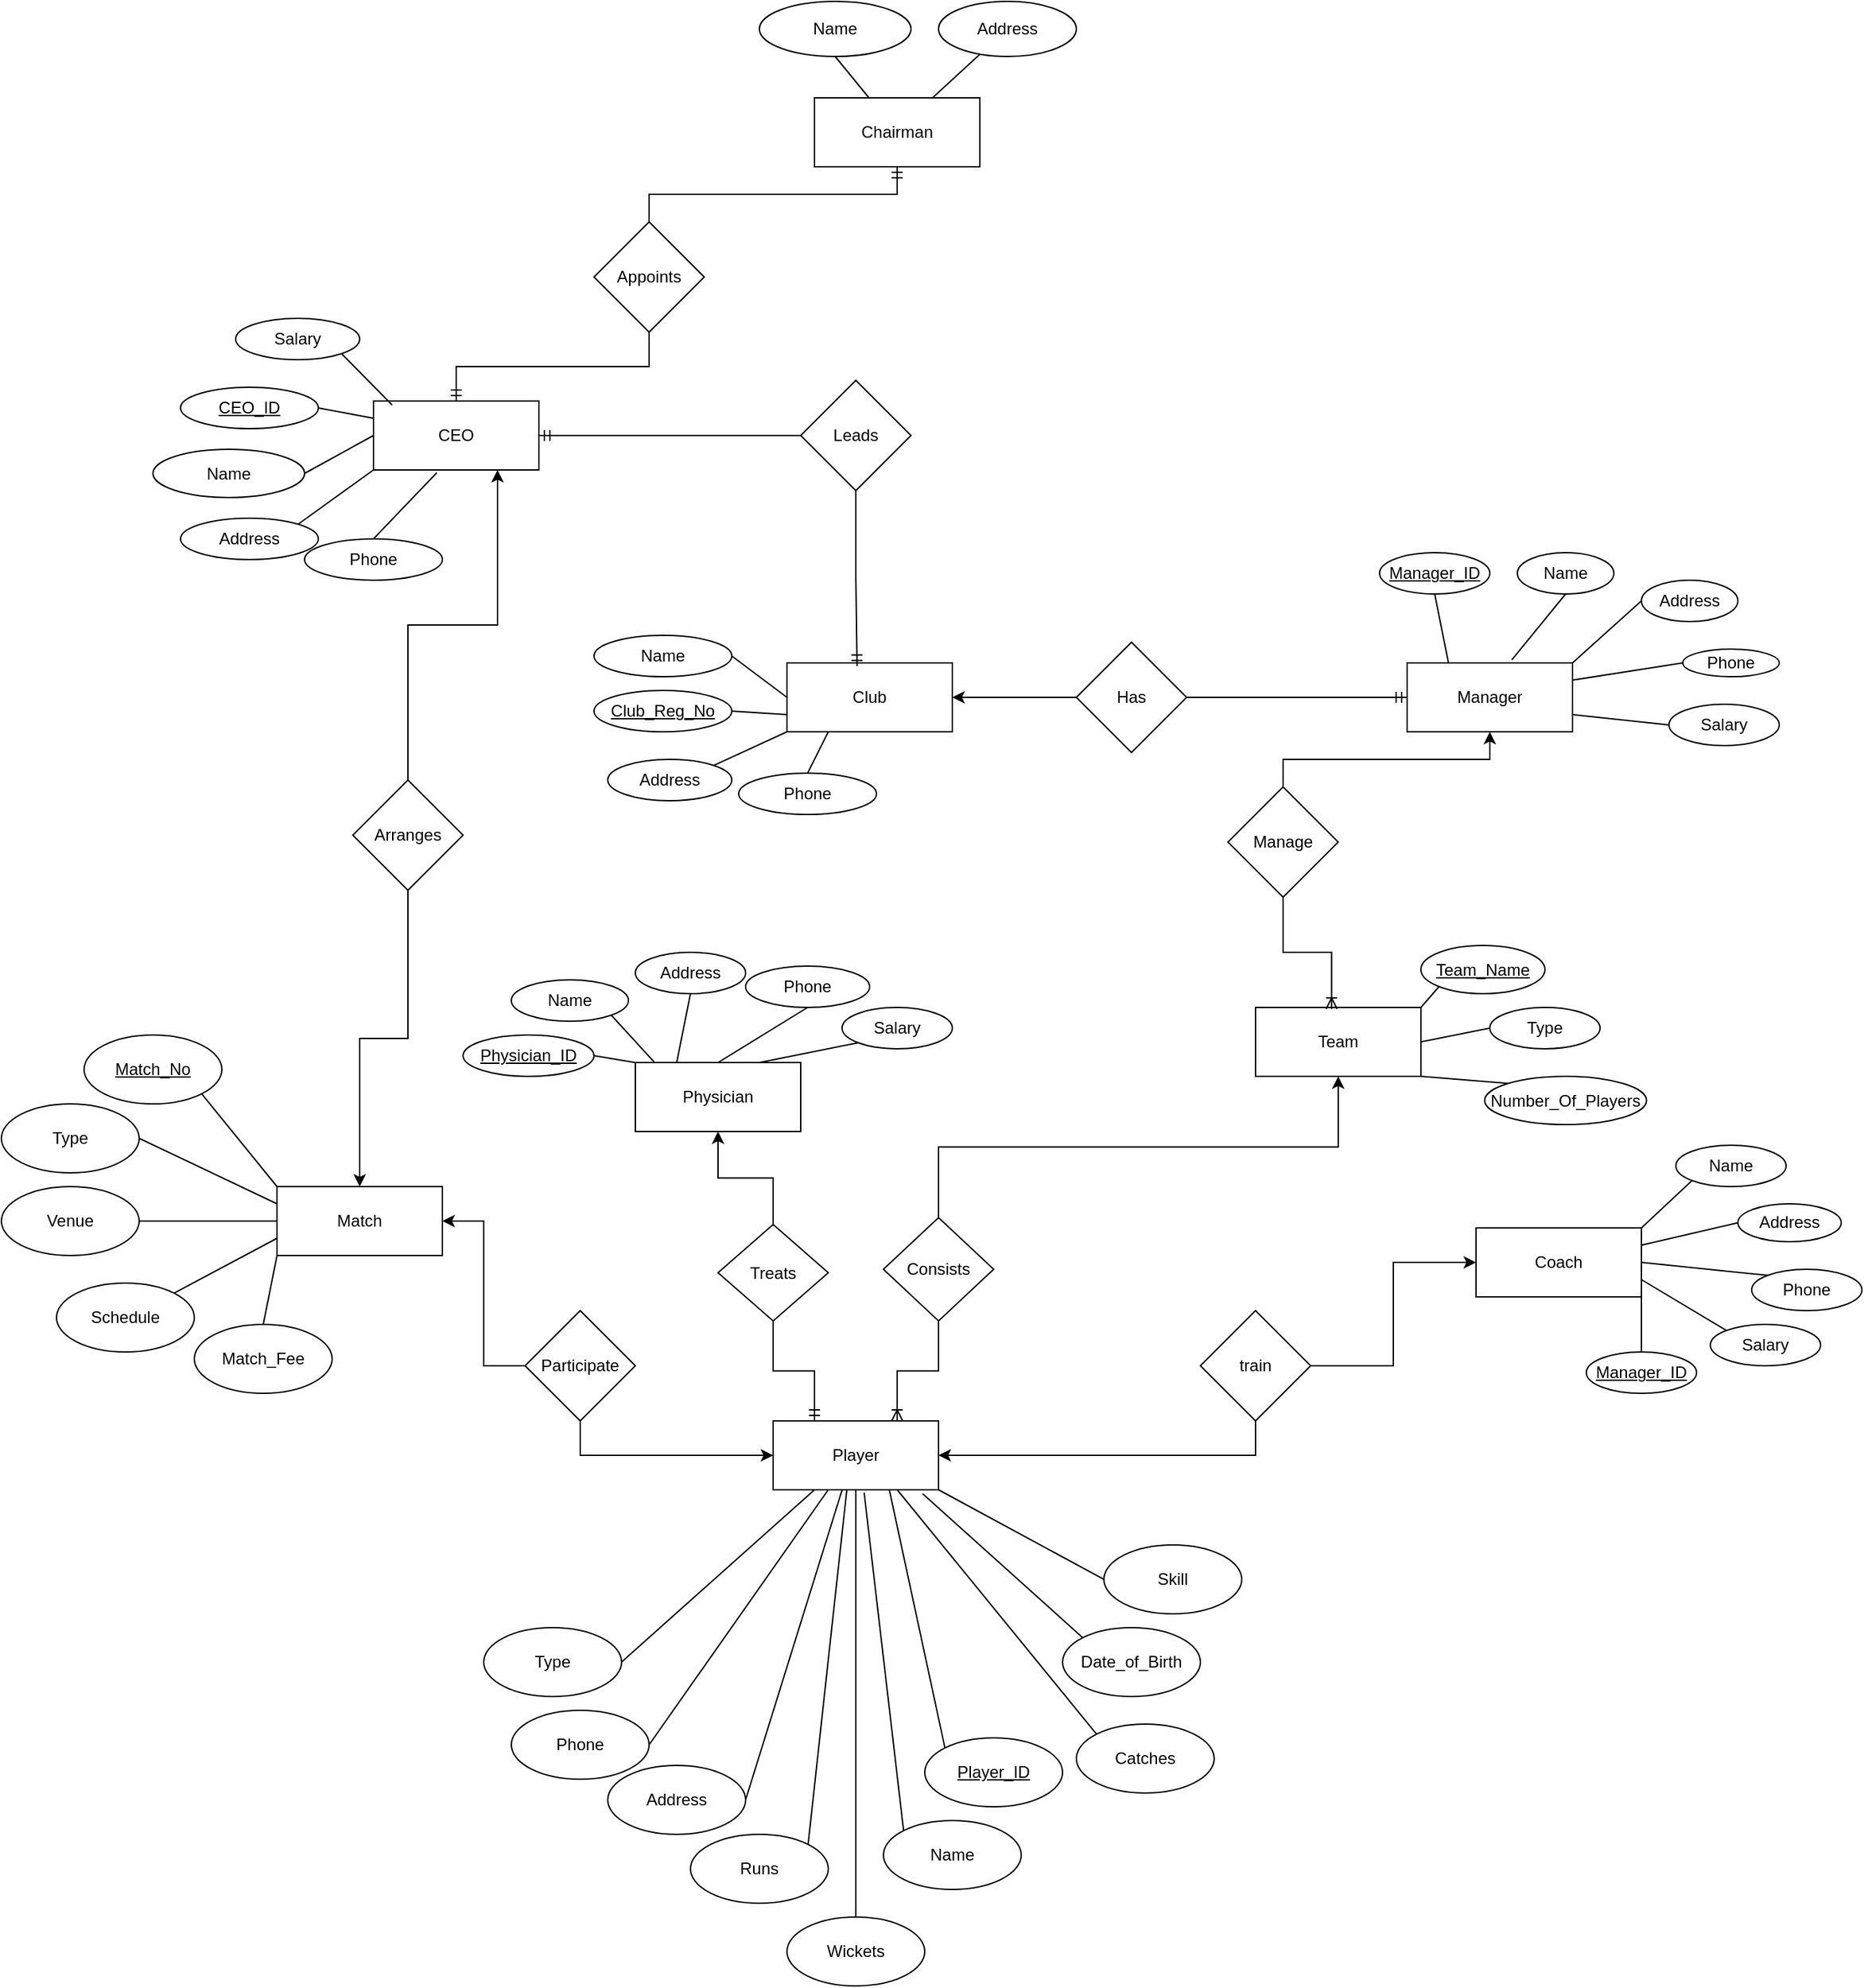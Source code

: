 <mxfile version="26.1.2">
  <diagram id="R2lEEEUBdFMjLlhIrx00" name="Page-1">
    <mxGraphModel dx="1969" dy="538" grid="1" gridSize="10" guides="1" tooltips="1" connect="1" arrows="1" fold="1" page="1" pageScale="1" pageWidth="850" pageHeight="1100" math="0" shadow="0" extFonts="Permanent Marker^https://fonts.googleapis.com/css?family=Permanent+Marker">
      <root>
        <mxCell id="0" />
        <mxCell id="1" parent="0" />
        <mxCell id="xMDUV-2KNpXv1VaEDfRP-1" value="Chairman" style="rounded=0;whiteSpace=wrap;html=1;" vertex="1" parent="1">
          <mxGeometry x="380" y="120" width="120" height="50" as="geometry" />
        </mxCell>
        <mxCell id="xMDUV-2KNpXv1VaEDfRP-2" value="CEO" style="rounded=0;whiteSpace=wrap;html=1;" vertex="1" parent="1">
          <mxGeometry x="60" y="340" width="120" height="50" as="geometry" />
        </mxCell>
        <mxCell id="xMDUV-2KNpXv1VaEDfRP-137" style="rounded=0;orthogonalLoop=1;jettySize=auto;html=1;exitX=0;exitY=0.5;exitDx=0;exitDy=0;entryX=1;entryY=0.5;entryDx=0;entryDy=0;endArrow=none;startFill=0;" edge="1" parent="1" source="xMDUV-2KNpXv1VaEDfRP-3" target="xMDUV-2KNpXv1VaEDfRP-55">
          <mxGeometry relative="1" as="geometry" />
        </mxCell>
        <mxCell id="xMDUV-2KNpXv1VaEDfRP-138" style="rounded=0;orthogonalLoop=1;jettySize=auto;html=1;exitX=0;exitY=0.75;exitDx=0;exitDy=0;entryX=1;entryY=0.5;entryDx=0;entryDy=0;endArrow=none;startFill=0;" edge="1" parent="1" source="xMDUV-2KNpXv1VaEDfRP-3" target="xMDUV-2KNpXv1VaEDfRP-56">
          <mxGeometry relative="1" as="geometry" />
        </mxCell>
        <mxCell id="xMDUV-2KNpXv1VaEDfRP-139" style="rounded=0;orthogonalLoop=1;jettySize=auto;html=1;exitX=0;exitY=1;exitDx=0;exitDy=0;entryX=1;entryY=0;entryDx=0;entryDy=0;endArrow=none;startFill=0;" edge="1" parent="1" source="xMDUV-2KNpXv1VaEDfRP-3" target="xMDUV-2KNpXv1VaEDfRP-57">
          <mxGeometry relative="1" as="geometry" />
        </mxCell>
        <mxCell id="xMDUV-2KNpXv1VaEDfRP-140" style="rounded=0;orthogonalLoop=1;jettySize=auto;html=1;exitX=0.25;exitY=1;exitDx=0;exitDy=0;entryX=0.5;entryY=0;entryDx=0;entryDy=0;endArrow=none;startFill=0;" edge="1" parent="1" source="xMDUV-2KNpXv1VaEDfRP-3" target="xMDUV-2KNpXv1VaEDfRP-58">
          <mxGeometry relative="1" as="geometry" />
        </mxCell>
        <mxCell id="xMDUV-2KNpXv1VaEDfRP-3" value="Club" style="rounded=0;whiteSpace=wrap;html=1;" vertex="1" parent="1">
          <mxGeometry x="360" y="530" width="120" height="50" as="geometry" />
        </mxCell>
        <mxCell id="xMDUV-2KNpXv1VaEDfRP-4" value="Player" style="rounded=0;whiteSpace=wrap;html=1;" vertex="1" parent="1">
          <mxGeometry x="350" y="1080" width="120" height="50" as="geometry" />
        </mxCell>
        <mxCell id="xMDUV-2KNpXv1VaEDfRP-5" value="Manager" style="rounded=0;whiteSpace=wrap;html=1;" vertex="1" parent="1">
          <mxGeometry x="810" y="530" width="120" height="50" as="geometry" />
        </mxCell>
        <mxCell id="xMDUV-2KNpXv1VaEDfRP-6" value="Physician" style="rounded=0;whiteSpace=wrap;html=1;" vertex="1" parent="1">
          <mxGeometry x="250" y="820" width="120" height="50" as="geometry" />
        </mxCell>
        <mxCell id="xMDUV-2KNpXv1VaEDfRP-7" value="Coach" style="rounded=0;whiteSpace=wrap;html=1;" vertex="1" parent="1">
          <mxGeometry x="860" y="940" width="120" height="50" as="geometry" />
        </mxCell>
        <mxCell id="xMDUV-2KNpXv1VaEDfRP-8" value="Team" style="rounded=0;whiteSpace=wrap;html=1;" vertex="1" parent="1">
          <mxGeometry x="700" y="780" width="120" height="50" as="geometry" />
        </mxCell>
        <mxCell id="xMDUV-2KNpXv1VaEDfRP-11" value="Match" style="rounded=0;whiteSpace=wrap;html=1;" vertex="1" parent="1">
          <mxGeometry x="-10" y="910" width="120" height="50" as="geometry" />
        </mxCell>
        <mxCell id="xMDUV-2KNpXv1VaEDfRP-14" style="edgeStyle=orthogonalEdgeStyle;rounded=0;orthogonalLoop=1;jettySize=auto;html=1;exitX=0.5;exitY=0;exitDx=0;exitDy=0;endArrow=ERmandOne;endFill=0;" edge="1" parent="1" source="xMDUV-2KNpXv1VaEDfRP-12" target="xMDUV-2KNpXv1VaEDfRP-1">
          <mxGeometry relative="1" as="geometry" />
        </mxCell>
        <mxCell id="xMDUV-2KNpXv1VaEDfRP-15" style="edgeStyle=orthogonalEdgeStyle;rounded=0;orthogonalLoop=1;jettySize=auto;html=1;exitX=0.5;exitY=1;exitDx=0;exitDy=0;entryX=0.5;entryY=0;entryDx=0;entryDy=0;endArrow=ERmandOne;endFill=0;" edge="1" parent="1" source="xMDUV-2KNpXv1VaEDfRP-12" target="xMDUV-2KNpXv1VaEDfRP-2">
          <mxGeometry relative="1" as="geometry" />
        </mxCell>
        <mxCell id="xMDUV-2KNpXv1VaEDfRP-12" value="Appoints" style="rhombus;whiteSpace=wrap;html=1;" vertex="1" parent="1">
          <mxGeometry x="220" y="210" width="80" height="80" as="geometry" />
        </mxCell>
        <mxCell id="xMDUV-2KNpXv1VaEDfRP-47" style="edgeStyle=orthogonalEdgeStyle;rounded=0;orthogonalLoop=1;jettySize=auto;html=1;entryX=1;entryY=0.5;entryDx=0;entryDy=0;endArrow=ERmandOne;endFill=0;" edge="1" parent="1" source="xMDUV-2KNpXv1VaEDfRP-16" target="xMDUV-2KNpXv1VaEDfRP-2">
          <mxGeometry relative="1" as="geometry" />
        </mxCell>
        <mxCell id="xMDUV-2KNpXv1VaEDfRP-16" value="Leads" style="rhombus;whiteSpace=wrap;html=1;" vertex="1" parent="1">
          <mxGeometry x="370" y="325" width="80" height="80" as="geometry" />
        </mxCell>
        <mxCell id="xMDUV-2KNpXv1VaEDfRP-18" style="edgeStyle=orthogonalEdgeStyle;rounded=0;orthogonalLoop=1;jettySize=auto;html=1;exitX=0.5;exitY=1;exitDx=0;exitDy=0;entryX=0.424;entryY=0.045;entryDx=0;entryDy=0;entryPerimeter=0;endArrow=ERmandOne;endFill=0;" edge="1" parent="1" source="xMDUV-2KNpXv1VaEDfRP-16" target="xMDUV-2KNpXv1VaEDfRP-3">
          <mxGeometry relative="1" as="geometry" />
        </mxCell>
        <mxCell id="xMDUV-2KNpXv1VaEDfRP-22" style="edgeStyle=orthogonalEdgeStyle;rounded=0;orthogonalLoop=1;jettySize=auto;html=1;exitX=1;exitY=0.5;exitDx=0;exitDy=0;entryX=0;entryY=0.5;entryDx=0;entryDy=0;endArrow=ERmandOne;endFill=0;" edge="1" parent="1" source="xMDUV-2KNpXv1VaEDfRP-19" target="xMDUV-2KNpXv1VaEDfRP-5">
          <mxGeometry relative="1" as="geometry" />
        </mxCell>
        <mxCell id="xMDUV-2KNpXv1VaEDfRP-142" style="edgeStyle=orthogonalEdgeStyle;rounded=0;orthogonalLoop=1;jettySize=auto;html=1;exitX=0;exitY=0.5;exitDx=0;exitDy=0;entryX=1;entryY=0.5;entryDx=0;entryDy=0;" edge="1" parent="1" source="xMDUV-2KNpXv1VaEDfRP-19" target="xMDUV-2KNpXv1VaEDfRP-3">
          <mxGeometry relative="1" as="geometry" />
        </mxCell>
        <mxCell id="xMDUV-2KNpXv1VaEDfRP-19" value="Has" style="rhombus;whiteSpace=wrap;html=1;" vertex="1" parent="1">
          <mxGeometry x="570" y="515" width="80" height="80" as="geometry" />
        </mxCell>
        <mxCell id="xMDUV-2KNpXv1VaEDfRP-24" style="edgeStyle=orthogonalEdgeStyle;rounded=0;orthogonalLoop=1;jettySize=auto;html=1;exitX=0.5;exitY=0;exitDx=0;exitDy=0;entryX=0.5;entryY=1;entryDx=0;entryDy=0;" edge="1" parent="1" source="xMDUV-2KNpXv1VaEDfRP-23" target="xMDUV-2KNpXv1VaEDfRP-5">
          <mxGeometry relative="1" as="geometry" />
        </mxCell>
        <mxCell id="xMDUV-2KNpXv1VaEDfRP-23" value="Manage" style="rhombus;whiteSpace=wrap;html=1;" vertex="1" parent="1">
          <mxGeometry x="680" y="620" width="80" height="80" as="geometry" />
        </mxCell>
        <mxCell id="xMDUV-2KNpXv1VaEDfRP-25" style="edgeStyle=orthogonalEdgeStyle;rounded=0;orthogonalLoop=1;jettySize=auto;html=1;exitX=0.5;exitY=1;exitDx=0;exitDy=0;entryX=0.46;entryY=0.023;entryDx=0;entryDy=0;entryPerimeter=0;endArrow=ERoneToMany;endFill=0;" edge="1" parent="1" source="xMDUV-2KNpXv1VaEDfRP-23" target="xMDUV-2KNpXv1VaEDfRP-8">
          <mxGeometry relative="1" as="geometry" />
        </mxCell>
        <mxCell id="xMDUV-2KNpXv1VaEDfRP-27" style="edgeStyle=orthogonalEdgeStyle;rounded=0;orthogonalLoop=1;jettySize=auto;html=1;exitX=1;exitY=0.5;exitDx=0;exitDy=0;entryX=0;entryY=0.5;entryDx=0;entryDy=0;" edge="1" parent="1" source="xMDUV-2KNpXv1VaEDfRP-26" target="xMDUV-2KNpXv1VaEDfRP-7">
          <mxGeometry relative="1" as="geometry" />
        </mxCell>
        <mxCell id="xMDUV-2KNpXv1VaEDfRP-125" style="edgeStyle=orthogonalEdgeStyle;rounded=0;orthogonalLoop=1;jettySize=auto;html=1;exitX=0.5;exitY=1;exitDx=0;exitDy=0;entryX=1;entryY=0.5;entryDx=0;entryDy=0;" edge="1" parent="1" source="xMDUV-2KNpXv1VaEDfRP-26" target="xMDUV-2KNpXv1VaEDfRP-4">
          <mxGeometry relative="1" as="geometry" />
        </mxCell>
        <mxCell id="xMDUV-2KNpXv1VaEDfRP-26" value="train" style="rhombus;whiteSpace=wrap;html=1;" vertex="1" parent="1">
          <mxGeometry x="660" y="1000" width="80" height="80" as="geometry" />
        </mxCell>
        <mxCell id="xMDUV-2KNpXv1VaEDfRP-30" style="edgeStyle=orthogonalEdgeStyle;rounded=0;orthogonalLoop=1;jettySize=auto;html=1;exitX=0.5;exitY=0;exitDx=0;exitDy=0;entryX=0.5;entryY=1;entryDx=0;entryDy=0;" edge="1" parent="1" source="xMDUV-2KNpXv1VaEDfRP-29" target="xMDUV-2KNpXv1VaEDfRP-6">
          <mxGeometry relative="1" as="geometry" />
        </mxCell>
        <mxCell id="xMDUV-2KNpXv1VaEDfRP-149" style="edgeStyle=orthogonalEdgeStyle;rounded=0;orthogonalLoop=1;jettySize=auto;html=1;exitX=0.5;exitY=1;exitDx=0;exitDy=0;entryX=0.25;entryY=0;entryDx=0;entryDy=0;endArrow=ERmandOne;endFill=0;" edge="1" parent="1" source="xMDUV-2KNpXv1VaEDfRP-29" target="xMDUV-2KNpXv1VaEDfRP-4">
          <mxGeometry relative="1" as="geometry" />
        </mxCell>
        <mxCell id="xMDUV-2KNpXv1VaEDfRP-29" value="Treats" style="rhombus;whiteSpace=wrap;html=1;" vertex="1" parent="1">
          <mxGeometry x="310" y="937.5" width="80" height="70" as="geometry" />
        </mxCell>
        <mxCell id="xMDUV-2KNpXv1VaEDfRP-34" style="edgeStyle=orthogonalEdgeStyle;rounded=0;orthogonalLoop=1;jettySize=auto;html=1;exitX=0;exitY=0.5;exitDx=0;exitDy=0;entryX=1;entryY=0.5;entryDx=0;entryDy=0;" edge="1" parent="1" source="xMDUV-2KNpXv1VaEDfRP-32" target="xMDUV-2KNpXv1VaEDfRP-11">
          <mxGeometry relative="1" as="geometry" />
        </mxCell>
        <mxCell id="xMDUV-2KNpXv1VaEDfRP-108" style="edgeStyle=orthogonalEdgeStyle;rounded=0;orthogonalLoop=1;jettySize=auto;html=1;exitX=0.5;exitY=1;exitDx=0;exitDy=0;entryX=0;entryY=0.5;entryDx=0;entryDy=0;" edge="1" parent="1" source="xMDUV-2KNpXv1VaEDfRP-32" target="xMDUV-2KNpXv1VaEDfRP-4">
          <mxGeometry relative="1" as="geometry" />
        </mxCell>
        <mxCell id="xMDUV-2KNpXv1VaEDfRP-32" value="Participate" style="rhombus;whiteSpace=wrap;html=1;" vertex="1" parent="1">
          <mxGeometry x="170" y="1000" width="80" height="80" as="geometry" />
        </mxCell>
        <mxCell id="xMDUV-2KNpXv1VaEDfRP-35" value="Salary" style="ellipse;whiteSpace=wrap;html=1;" vertex="1" parent="1">
          <mxGeometry x="-40" y="280" width="90" height="30" as="geometry" />
        </mxCell>
        <mxCell id="xMDUV-2KNpXv1VaEDfRP-40" value="Address" style="ellipse;whiteSpace=wrap;html=1;" vertex="1" parent="1">
          <mxGeometry x="470" y="50" width="100" height="40" as="geometry" />
        </mxCell>
        <mxCell id="xMDUV-2KNpXv1VaEDfRP-43" style="rounded=0;orthogonalLoop=1;jettySize=auto;html=1;exitX=0.5;exitY=1;exitDx=0;exitDy=0;endArrow=none;startFill=0;" edge="1" parent="1" source="xMDUV-2KNpXv1VaEDfRP-41" target="xMDUV-2KNpXv1VaEDfRP-1">
          <mxGeometry relative="1" as="geometry" />
        </mxCell>
        <mxCell id="xMDUV-2KNpXv1VaEDfRP-41" value="Name" style="ellipse;whiteSpace=wrap;html=1;" vertex="1" parent="1">
          <mxGeometry x="340" y="50" width="110" height="40" as="geometry" />
        </mxCell>
        <mxCell id="xMDUV-2KNpXv1VaEDfRP-44" style="rounded=0;orthogonalLoop=1;jettySize=auto;html=1;entryX=0.71;entryY=0.007;entryDx=0;entryDy=0;entryPerimeter=0;endArrow=none;startFill=0;" edge="1" parent="1" source="xMDUV-2KNpXv1VaEDfRP-40" target="xMDUV-2KNpXv1VaEDfRP-1">
          <mxGeometry relative="1" as="geometry" />
        </mxCell>
        <mxCell id="xMDUV-2KNpXv1VaEDfRP-51" style="rounded=0;orthogonalLoop=1;jettySize=auto;html=1;exitX=1;exitY=0;exitDx=0;exitDy=0;entryX=0;entryY=1;entryDx=0;entryDy=0;endArrow=none;startFill=0;" edge="1" parent="1" source="xMDUV-2KNpXv1VaEDfRP-45" target="xMDUV-2KNpXv1VaEDfRP-2">
          <mxGeometry relative="1" as="geometry" />
        </mxCell>
        <mxCell id="xMDUV-2KNpXv1VaEDfRP-45" value="Address" style="ellipse;whiteSpace=wrap;html=1;" vertex="1" parent="1">
          <mxGeometry x="-80" y="425" width="100" height="30" as="geometry" />
        </mxCell>
        <mxCell id="xMDUV-2KNpXv1VaEDfRP-52" style="rounded=0;orthogonalLoop=1;jettySize=auto;html=1;exitX=1;exitY=0.5;exitDx=0;exitDy=0;entryX=0;entryY=0.5;entryDx=0;entryDy=0;endArrow=none;startFill=0;" edge="1" parent="1" source="xMDUV-2KNpXv1VaEDfRP-46" target="xMDUV-2KNpXv1VaEDfRP-2">
          <mxGeometry relative="1" as="geometry" />
        </mxCell>
        <mxCell id="xMDUV-2KNpXv1VaEDfRP-46" value="Name" style="ellipse;whiteSpace=wrap;html=1;" vertex="1" parent="1">
          <mxGeometry x="-100" y="375" width="110" height="35" as="geometry" />
        </mxCell>
        <mxCell id="xMDUV-2KNpXv1VaEDfRP-48" value="Phone" style="ellipse;whiteSpace=wrap;html=1;" vertex="1" parent="1">
          <mxGeometry x="10" y="440" width="100" height="30" as="geometry" />
        </mxCell>
        <mxCell id="xMDUV-2KNpXv1VaEDfRP-53" style="rounded=0;orthogonalLoop=1;jettySize=auto;html=1;exitX=1;exitY=0.5;exitDx=0;exitDy=0;entryX=0;entryY=0.25;entryDx=0;entryDy=0;endArrow=none;startFill=0;" edge="1" parent="1" source="xMDUV-2KNpXv1VaEDfRP-49" target="xMDUV-2KNpXv1VaEDfRP-2">
          <mxGeometry relative="1" as="geometry" />
        </mxCell>
        <mxCell id="xMDUV-2KNpXv1VaEDfRP-49" value="&lt;u&gt;CEO_ID&lt;/u&gt;" style="ellipse;whiteSpace=wrap;html=1;" vertex="1" parent="1">
          <mxGeometry x="-80" y="330" width="100" height="30" as="geometry" />
        </mxCell>
        <mxCell id="xMDUV-2KNpXv1VaEDfRP-50" style="rounded=0;orthogonalLoop=1;jettySize=auto;html=1;exitX=0.5;exitY=0;exitDx=0;exitDy=0;entryX=0.383;entryY=1.04;entryDx=0;entryDy=0;entryPerimeter=0;endArrow=none;startFill=0;" edge="1" parent="1" source="xMDUV-2KNpXv1VaEDfRP-48" target="xMDUV-2KNpXv1VaEDfRP-2">
          <mxGeometry relative="1" as="geometry" />
        </mxCell>
        <mxCell id="xMDUV-2KNpXv1VaEDfRP-54" style="rounded=0;orthogonalLoop=1;jettySize=auto;html=1;exitX=1;exitY=1;exitDx=0;exitDy=0;entryX=0.113;entryY=0.057;entryDx=0;entryDy=0;entryPerimeter=0;endArrow=none;startFill=0;" edge="1" parent="1" source="xMDUV-2KNpXv1VaEDfRP-35" target="xMDUV-2KNpXv1VaEDfRP-2">
          <mxGeometry relative="1" as="geometry" />
        </mxCell>
        <mxCell id="xMDUV-2KNpXv1VaEDfRP-55" value="Name" style="ellipse;whiteSpace=wrap;html=1;" vertex="1" parent="1">
          <mxGeometry x="220" y="510" width="100" height="30" as="geometry" />
        </mxCell>
        <mxCell id="xMDUV-2KNpXv1VaEDfRP-56" value="&lt;u&gt;Club_Reg_No&lt;/u&gt;" style="ellipse;whiteSpace=wrap;html=1;" vertex="1" parent="1">
          <mxGeometry x="220" y="550" width="100" height="30" as="geometry" />
        </mxCell>
        <mxCell id="xMDUV-2KNpXv1VaEDfRP-57" value="Address" style="ellipse;whiteSpace=wrap;html=1;" vertex="1" parent="1">
          <mxGeometry x="230" y="600" width="90" height="30" as="geometry" />
        </mxCell>
        <mxCell id="xMDUV-2KNpXv1VaEDfRP-58" value="Phone" style="ellipse;whiteSpace=wrap;html=1;" vertex="1" parent="1">
          <mxGeometry x="325" y="610" width="100" height="30" as="geometry" />
        </mxCell>
        <mxCell id="xMDUV-2KNpXv1VaEDfRP-68" style="rounded=0;orthogonalLoop=1;jettySize=auto;html=1;exitX=0.5;exitY=1;exitDx=0;exitDy=0;entryX=0.25;entryY=0;entryDx=0;entryDy=0;endArrow=none;startFill=0;" edge="1" parent="1" source="xMDUV-2KNpXv1VaEDfRP-63" target="xMDUV-2KNpXv1VaEDfRP-5">
          <mxGeometry relative="1" as="geometry" />
        </mxCell>
        <mxCell id="xMDUV-2KNpXv1VaEDfRP-63" value="&lt;u&gt;Manager_ID&lt;/u&gt;" style="ellipse;whiteSpace=wrap;html=1;" vertex="1" parent="1">
          <mxGeometry x="790" y="450" width="80" height="30" as="geometry" />
        </mxCell>
        <mxCell id="xMDUV-2KNpXv1VaEDfRP-71" style="rounded=0;orthogonalLoop=1;jettySize=auto;html=1;exitX=0;exitY=0.5;exitDx=0;exitDy=0;entryX=1;entryY=0.25;entryDx=0;entryDy=0;endArrow=none;startFill=0;" edge="1" parent="1" source="xMDUV-2KNpXv1VaEDfRP-64" target="xMDUV-2KNpXv1VaEDfRP-5">
          <mxGeometry relative="1" as="geometry" />
        </mxCell>
        <mxCell id="xMDUV-2KNpXv1VaEDfRP-64" value="Phone" style="ellipse;whiteSpace=wrap;html=1;" vertex="1" parent="1">
          <mxGeometry x="1010" y="520" width="70" height="20" as="geometry" />
        </mxCell>
        <mxCell id="xMDUV-2KNpXv1VaEDfRP-65" value="Name" style="ellipse;whiteSpace=wrap;html=1;" vertex="1" parent="1">
          <mxGeometry x="890" y="450" width="70" height="30" as="geometry" />
        </mxCell>
        <mxCell id="xMDUV-2KNpXv1VaEDfRP-155" style="rounded=0;orthogonalLoop=1;jettySize=auto;html=1;exitX=0;exitY=0.5;exitDx=0;exitDy=0;entryX=1;entryY=0.75;entryDx=0;entryDy=0;endArrow=none;startFill=0;" edge="1" parent="1" source="xMDUV-2KNpXv1VaEDfRP-66" target="xMDUV-2KNpXv1VaEDfRP-5">
          <mxGeometry relative="1" as="geometry" />
        </mxCell>
        <mxCell id="xMDUV-2KNpXv1VaEDfRP-66" value="Salary" style="ellipse;whiteSpace=wrap;html=1;" vertex="1" parent="1">
          <mxGeometry x="1000" y="560" width="80" height="30" as="geometry" />
        </mxCell>
        <mxCell id="xMDUV-2KNpXv1VaEDfRP-70" style="rounded=0;orthogonalLoop=1;jettySize=auto;html=1;exitX=0;exitY=0.5;exitDx=0;exitDy=0;entryX=1;entryY=0;entryDx=0;entryDy=0;endArrow=none;startFill=0;" edge="1" parent="1" source="xMDUV-2KNpXv1VaEDfRP-67" target="xMDUV-2KNpXv1VaEDfRP-5">
          <mxGeometry relative="1" as="geometry" />
        </mxCell>
        <mxCell id="xMDUV-2KNpXv1VaEDfRP-67" value="Address" style="ellipse;whiteSpace=wrap;html=1;" vertex="1" parent="1">
          <mxGeometry x="980" y="470" width="70" height="30" as="geometry" />
        </mxCell>
        <mxCell id="xMDUV-2KNpXv1VaEDfRP-73" style="rounded=0;orthogonalLoop=1;jettySize=auto;html=1;exitX=0.5;exitY=1;exitDx=0;exitDy=0;entryX=0.633;entryY=-0.043;entryDx=0;entryDy=0;entryPerimeter=0;endArrow=none;startFill=0;" edge="1" parent="1" source="xMDUV-2KNpXv1VaEDfRP-65" target="xMDUV-2KNpXv1VaEDfRP-5">
          <mxGeometry relative="1" as="geometry" />
        </mxCell>
        <mxCell id="xMDUV-2KNpXv1VaEDfRP-74" value="Phone" style="ellipse;whiteSpace=wrap;html=1;" vertex="1" parent="1">
          <mxGeometry x="160" y="1290" width="100" height="50" as="geometry" />
        </mxCell>
        <mxCell id="xMDUV-2KNpXv1VaEDfRP-75" value="Address" style="ellipse;whiteSpace=wrap;html=1;" vertex="1" parent="1">
          <mxGeometry x="230" y="1330" width="100" height="50" as="geometry" />
        </mxCell>
        <mxCell id="xMDUV-2KNpXv1VaEDfRP-76" value="Runs" style="ellipse;whiteSpace=wrap;html=1;" vertex="1" parent="1">
          <mxGeometry x="290" y="1380" width="100" height="50" as="geometry" />
        </mxCell>
        <mxCell id="xMDUV-2KNpXv1VaEDfRP-77" value="Date_of_Birth" style="ellipse;whiteSpace=wrap;html=1;" vertex="1" parent="1">
          <mxGeometry x="560" y="1230" width="100" height="50" as="geometry" />
        </mxCell>
        <mxCell id="xMDUV-2KNpXv1VaEDfRP-78" value="&lt;u&gt;Player_ID&lt;/u&gt;" style="ellipse;whiteSpace=wrap;html=1;" vertex="1" parent="1">
          <mxGeometry x="460" y="1310" width="100" height="50" as="geometry" />
        </mxCell>
        <mxCell id="xMDUV-2KNpXv1VaEDfRP-96" style="rounded=0;orthogonalLoop=1;jettySize=auto;html=1;exitX=0;exitY=0.5;exitDx=0;exitDy=0;entryX=1;entryY=1;entryDx=0;entryDy=0;endArrow=none;startFill=0;" edge="1" parent="1" source="xMDUV-2KNpXv1VaEDfRP-79" target="xMDUV-2KNpXv1VaEDfRP-4">
          <mxGeometry relative="1" as="geometry" />
        </mxCell>
        <mxCell id="xMDUV-2KNpXv1VaEDfRP-79" value="Skill" style="ellipse;whiteSpace=wrap;html=1;" vertex="1" parent="1">
          <mxGeometry x="590" y="1170" width="100" height="50" as="geometry" />
        </mxCell>
        <mxCell id="xMDUV-2KNpXv1VaEDfRP-87" style="rounded=0;orthogonalLoop=1;jettySize=auto;html=1;exitX=1;exitY=0.5;exitDx=0;exitDy=0;entryX=0.25;entryY=1;entryDx=0;entryDy=0;endArrow=none;startFill=0;" edge="1" parent="1" source="xMDUV-2KNpXv1VaEDfRP-80" target="xMDUV-2KNpXv1VaEDfRP-4">
          <mxGeometry relative="1" as="geometry" />
        </mxCell>
        <mxCell id="xMDUV-2KNpXv1VaEDfRP-80" value="Type" style="ellipse;whiteSpace=wrap;html=1;" vertex="1" parent="1">
          <mxGeometry x="140" y="1230" width="100" height="50" as="geometry" />
        </mxCell>
        <mxCell id="xMDUV-2KNpXv1VaEDfRP-81" value="Name" style="ellipse;whiteSpace=wrap;html=1;" vertex="1" parent="1">
          <mxGeometry x="430" y="1370" width="100" height="50" as="geometry" />
        </mxCell>
        <mxCell id="xMDUV-2KNpXv1VaEDfRP-97" style="rounded=0;orthogonalLoop=1;jettySize=auto;html=1;exitX=0.5;exitY=0;exitDx=0;exitDy=0;entryX=0.5;entryY=1;entryDx=0;entryDy=0;endArrow=none;startFill=0;" edge="1" parent="1" source="xMDUV-2KNpXv1VaEDfRP-84" target="xMDUV-2KNpXv1VaEDfRP-4">
          <mxGeometry relative="1" as="geometry" />
        </mxCell>
        <mxCell id="xMDUV-2KNpXv1VaEDfRP-84" value="Wickets" style="ellipse;whiteSpace=wrap;html=1;" vertex="1" parent="1">
          <mxGeometry x="360" y="1440" width="100" height="50" as="geometry" />
        </mxCell>
        <mxCell id="xMDUV-2KNpXv1VaEDfRP-94" style="rounded=0;orthogonalLoop=1;jettySize=auto;html=1;exitX=0;exitY=0;exitDx=0;exitDy=0;entryX=0.75;entryY=1;entryDx=0;entryDy=0;endArrow=none;startFill=0;" edge="1" parent="1" source="xMDUV-2KNpXv1VaEDfRP-86" target="xMDUV-2KNpXv1VaEDfRP-4">
          <mxGeometry relative="1" as="geometry" />
        </mxCell>
        <mxCell id="xMDUV-2KNpXv1VaEDfRP-86" value="Catches" style="ellipse;whiteSpace=wrap;html=1;" vertex="1" parent="1">
          <mxGeometry x="570" y="1300" width="100" height="50" as="geometry" />
        </mxCell>
        <mxCell id="xMDUV-2KNpXv1VaEDfRP-88" style="rounded=0;orthogonalLoop=1;jettySize=auto;html=1;exitX=1;exitY=0.5;exitDx=0;exitDy=0;entryX=0.333;entryY=1;entryDx=0;entryDy=0;entryPerimeter=0;endArrow=none;startFill=0;" edge="1" parent="1" source="xMDUV-2KNpXv1VaEDfRP-74" target="xMDUV-2KNpXv1VaEDfRP-4">
          <mxGeometry relative="1" as="geometry" />
        </mxCell>
        <mxCell id="xMDUV-2KNpXv1VaEDfRP-89" style="rounded=0;orthogonalLoop=1;jettySize=auto;html=1;exitX=1;exitY=0.5;exitDx=0;exitDy=0;entryX=0.417;entryY=1;entryDx=0;entryDy=0;entryPerimeter=0;endArrow=none;startFill=0;" edge="1" parent="1" source="xMDUV-2KNpXv1VaEDfRP-75" target="xMDUV-2KNpXv1VaEDfRP-4">
          <mxGeometry relative="1" as="geometry" />
        </mxCell>
        <mxCell id="xMDUV-2KNpXv1VaEDfRP-92" style="rounded=0;orthogonalLoop=1;jettySize=auto;html=1;exitX=0;exitY=0;exitDx=0;exitDy=0;entryX=0.55;entryY=1.04;entryDx=0;entryDy=0;entryPerimeter=0;endArrow=none;startFill=0;" edge="1" parent="1" source="xMDUV-2KNpXv1VaEDfRP-81" target="xMDUV-2KNpXv1VaEDfRP-4">
          <mxGeometry relative="1" as="geometry" />
        </mxCell>
        <mxCell id="xMDUV-2KNpXv1VaEDfRP-103" style="rounded=0;orthogonalLoop=1;jettySize=auto;html=1;exitX=1;exitY=1;exitDx=0;exitDy=0;entryX=0;entryY=0;entryDx=0;entryDy=0;endArrow=none;startFill=0;" edge="1" parent="1" source="xMDUV-2KNpXv1VaEDfRP-98" target="xMDUV-2KNpXv1VaEDfRP-11">
          <mxGeometry relative="1" as="geometry" />
        </mxCell>
        <mxCell id="xMDUV-2KNpXv1VaEDfRP-98" value="&lt;u&gt;Match_No&lt;/u&gt;" style="ellipse;whiteSpace=wrap;html=1;" vertex="1" parent="1">
          <mxGeometry x="-150" y="800" width="100" height="50" as="geometry" />
        </mxCell>
        <mxCell id="xMDUV-2KNpXv1VaEDfRP-104" style="rounded=0;orthogonalLoop=1;jettySize=auto;html=1;exitX=1;exitY=0.5;exitDx=0;exitDy=0;entryX=0;entryY=0.25;entryDx=0;entryDy=0;endArrow=none;startFill=0;" edge="1" parent="1" source="xMDUV-2KNpXv1VaEDfRP-99" target="xMDUV-2KNpXv1VaEDfRP-11">
          <mxGeometry relative="1" as="geometry" />
        </mxCell>
        <mxCell id="xMDUV-2KNpXv1VaEDfRP-99" value="Type" style="ellipse;whiteSpace=wrap;html=1;" vertex="1" parent="1">
          <mxGeometry x="-210" y="850" width="100" height="50" as="geometry" />
        </mxCell>
        <mxCell id="xMDUV-2KNpXv1VaEDfRP-105" style="rounded=0;orthogonalLoop=1;jettySize=auto;html=1;exitX=1;exitY=0.5;exitDx=0;exitDy=0;entryX=0;entryY=0.5;entryDx=0;entryDy=0;endArrow=none;startFill=0;" edge="1" parent="1" source="xMDUV-2KNpXv1VaEDfRP-100" target="xMDUV-2KNpXv1VaEDfRP-11">
          <mxGeometry relative="1" as="geometry" />
        </mxCell>
        <mxCell id="xMDUV-2KNpXv1VaEDfRP-100" value="Venue" style="ellipse;whiteSpace=wrap;html=1;" vertex="1" parent="1">
          <mxGeometry x="-210" y="910" width="100" height="50" as="geometry" />
        </mxCell>
        <mxCell id="xMDUV-2KNpXv1VaEDfRP-106" style="rounded=0;orthogonalLoop=1;jettySize=auto;html=1;exitX=1;exitY=0;exitDx=0;exitDy=0;entryX=0;entryY=0.75;entryDx=0;entryDy=0;endArrow=none;startFill=0;" edge="1" parent="1" source="xMDUV-2KNpXv1VaEDfRP-101" target="xMDUV-2KNpXv1VaEDfRP-11">
          <mxGeometry relative="1" as="geometry" />
        </mxCell>
        <mxCell id="xMDUV-2KNpXv1VaEDfRP-101" value="Schedule" style="ellipse;whiteSpace=wrap;html=1;" vertex="1" parent="1">
          <mxGeometry x="-170" y="980" width="100" height="50" as="geometry" />
        </mxCell>
        <mxCell id="xMDUV-2KNpXv1VaEDfRP-107" style="rounded=0;orthogonalLoop=1;jettySize=auto;html=1;exitX=0.5;exitY=0;exitDx=0;exitDy=0;entryX=0;entryY=1;entryDx=0;entryDy=0;endArrow=none;startFill=0;" edge="1" parent="1" source="xMDUV-2KNpXv1VaEDfRP-102" target="xMDUV-2KNpXv1VaEDfRP-11">
          <mxGeometry relative="1" as="geometry" />
        </mxCell>
        <mxCell id="xMDUV-2KNpXv1VaEDfRP-102" value="Match_Fee" style="ellipse;whiteSpace=wrap;html=1;" vertex="1" parent="1">
          <mxGeometry x="-70" y="1010" width="100" height="50" as="geometry" />
        </mxCell>
        <mxCell id="xMDUV-2KNpXv1VaEDfRP-109" style="rounded=0;orthogonalLoop=1;jettySize=auto;html=1;exitX=1;exitY=0;exitDx=0;exitDy=0;entryX=0.446;entryY=0.99;entryDx=0;entryDy=0;entryPerimeter=0;endArrow=none;startFill=0;" edge="1" parent="1" source="xMDUV-2KNpXv1VaEDfRP-76" target="xMDUV-2KNpXv1VaEDfRP-4">
          <mxGeometry relative="1" as="geometry" />
        </mxCell>
        <mxCell id="xMDUV-2KNpXv1VaEDfRP-110" style="rounded=0;orthogonalLoop=1;jettySize=auto;html=1;exitX=0;exitY=0;exitDx=0;exitDy=0;entryX=0.904;entryY=1.057;entryDx=0;entryDy=0;entryPerimeter=0;endArrow=none;startFill=0;" edge="1" parent="1" source="xMDUV-2KNpXv1VaEDfRP-77" target="xMDUV-2KNpXv1VaEDfRP-4">
          <mxGeometry relative="1" as="geometry" />
        </mxCell>
        <mxCell id="xMDUV-2KNpXv1VaEDfRP-112" style="rounded=0;orthogonalLoop=1;jettySize=auto;html=1;exitX=0;exitY=0;exitDx=0;exitDy=0;entryX=0.703;entryY=1.007;entryDx=0;entryDy=0;entryPerimeter=0;endArrow=none;startFill=0;" edge="1" parent="1" source="xMDUV-2KNpXv1VaEDfRP-78" target="xMDUV-2KNpXv1VaEDfRP-4">
          <mxGeometry relative="1" as="geometry" />
        </mxCell>
        <mxCell id="xMDUV-2KNpXv1VaEDfRP-120" style="rounded=0;orthogonalLoop=1;jettySize=auto;html=1;exitX=1;exitY=0.5;exitDx=0;exitDy=0;entryX=0;entryY=0;entryDx=0;entryDy=0;endArrow=none;startFill=0;" edge="1" parent="1" source="xMDUV-2KNpXv1VaEDfRP-113" target="xMDUV-2KNpXv1VaEDfRP-6">
          <mxGeometry relative="1" as="geometry" />
        </mxCell>
        <mxCell id="xMDUV-2KNpXv1VaEDfRP-113" value="&lt;u&gt;Physician_ID&lt;/u&gt;" style="ellipse;whiteSpace=wrap;html=1;" vertex="1" parent="1">
          <mxGeometry x="125" y="800" width="95" height="30" as="geometry" />
        </mxCell>
        <mxCell id="xMDUV-2KNpXv1VaEDfRP-114" value="Name" style="ellipse;whiteSpace=wrap;html=1;" vertex="1" parent="1">
          <mxGeometry x="160" y="760" width="85" height="30" as="geometry" />
        </mxCell>
        <mxCell id="xMDUV-2KNpXv1VaEDfRP-122" style="rounded=0;orthogonalLoop=1;jettySize=auto;html=1;exitX=0.5;exitY=1;exitDx=0;exitDy=0;entryX=0.25;entryY=0;entryDx=0;entryDy=0;endArrow=none;startFill=0;" edge="1" parent="1" source="xMDUV-2KNpXv1VaEDfRP-115" target="xMDUV-2KNpXv1VaEDfRP-6">
          <mxGeometry relative="1" as="geometry" />
        </mxCell>
        <mxCell id="xMDUV-2KNpXv1VaEDfRP-115" value="Address" style="ellipse;whiteSpace=wrap;html=1;" vertex="1" parent="1">
          <mxGeometry x="250" y="740" width="80" height="30" as="geometry" />
        </mxCell>
        <mxCell id="xMDUV-2KNpXv1VaEDfRP-123" style="rounded=0;orthogonalLoop=1;jettySize=auto;html=1;exitX=0.5;exitY=1;exitDx=0;exitDy=0;entryX=0.5;entryY=0;entryDx=0;entryDy=0;endArrow=none;startFill=0;" edge="1" parent="1" source="xMDUV-2KNpXv1VaEDfRP-116" target="xMDUV-2KNpXv1VaEDfRP-6">
          <mxGeometry relative="1" as="geometry" />
        </mxCell>
        <mxCell id="xMDUV-2KNpXv1VaEDfRP-116" value="Phone" style="ellipse;whiteSpace=wrap;html=1;" vertex="1" parent="1">
          <mxGeometry x="330" y="750" width="90" height="30" as="geometry" />
        </mxCell>
        <mxCell id="xMDUV-2KNpXv1VaEDfRP-124" style="rounded=0;orthogonalLoop=1;jettySize=auto;html=1;exitX=0;exitY=1;exitDx=0;exitDy=0;entryX=0.75;entryY=0;entryDx=0;entryDy=0;endArrow=none;startFill=0;" edge="1" parent="1" source="xMDUV-2KNpXv1VaEDfRP-117" target="xMDUV-2KNpXv1VaEDfRP-6">
          <mxGeometry relative="1" as="geometry" />
        </mxCell>
        <mxCell id="xMDUV-2KNpXv1VaEDfRP-117" value="Salary" style="ellipse;whiteSpace=wrap;html=1;" vertex="1" parent="1">
          <mxGeometry x="400" y="780" width="80" height="30" as="geometry" />
        </mxCell>
        <mxCell id="xMDUV-2KNpXv1VaEDfRP-121" style="rounded=0;orthogonalLoop=1;jettySize=auto;html=1;exitX=1;exitY=1;exitDx=0;exitDy=0;entryX=0.113;entryY=-0.01;entryDx=0;entryDy=0;entryPerimeter=0;endArrow=none;startFill=0;" edge="1" parent="1" source="xMDUV-2KNpXv1VaEDfRP-114" target="xMDUV-2KNpXv1VaEDfRP-6">
          <mxGeometry relative="1" as="geometry" />
        </mxCell>
        <mxCell id="xMDUV-2KNpXv1VaEDfRP-129" style="rounded=0;orthogonalLoop=1;jettySize=auto;html=1;exitX=0;exitY=0.5;exitDx=0;exitDy=0;entryX=1;entryY=0.5;entryDx=0;entryDy=0;endArrow=none;startFill=0;" edge="1" parent="1" source="xMDUV-2KNpXv1VaEDfRP-126" target="xMDUV-2KNpXv1VaEDfRP-8">
          <mxGeometry relative="1" as="geometry" />
        </mxCell>
        <mxCell id="xMDUV-2KNpXv1VaEDfRP-126" value="Type" style="ellipse;whiteSpace=wrap;html=1;" vertex="1" parent="1">
          <mxGeometry x="870" y="780" width="80" height="30" as="geometry" />
        </mxCell>
        <mxCell id="xMDUV-2KNpXv1VaEDfRP-130" style="rounded=0;orthogonalLoop=1;jettySize=auto;html=1;exitX=0;exitY=1;exitDx=0;exitDy=0;entryX=1;entryY=0;entryDx=0;entryDy=0;endArrow=none;startFill=0;" edge="1" parent="1" source="xMDUV-2KNpXv1VaEDfRP-127" target="xMDUV-2KNpXv1VaEDfRP-8">
          <mxGeometry relative="1" as="geometry" />
        </mxCell>
        <mxCell id="xMDUV-2KNpXv1VaEDfRP-127" value="&lt;u&gt;Team_Name&lt;/u&gt;" style="ellipse;whiteSpace=wrap;html=1;" vertex="1" parent="1">
          <mxGeometry x="820" y="735" width="90" height="35" as="geometry" />
        </mxCell>
        <mxCell id="xMDUV-2KNpXv1VaEDfRP-131" style="rounded=0;orthogonalLoop=1;jettySize=auto;html=1;exitX=0;exitY=0;exitDx=0;exitDy=0;entryX=1;entryY=1;entryDx=0;entryDy=0;endArrow=none;startFill=0;" edge="1" parent="1" source="xMDUV-2KNpXv1VaEDfRP-128" target="xMDUV-2KNpXv1VaEDfRP-8">
          <mxGeometry relative="1" as="geometry" />
        </mxCell>
        <mxCell id="xMDUV-2KNpXv1VaEDfRP-128" value="Number_Of_Players" style="ellipse;whiteSpace=wrap;html=1;" vertex="1" parent="1">
          <mxGeometry x="866.25" y="830" width="117.5" height="35" as="geometry" />
        </mxCell>
        <mxCell id="xMDUV-2KNpXv1VaEDfRP-133" style="edgeStyle=orthogonalEdgeStyle;rounded=0;orthogonalLoop=1;jettySize=auto;html=1;exitX=0.5;exitY=0;exitDx=0;exitDy=0;entryX=0.75;entryY=1;entryDx=0;entryDy=0;" edge="1" parent="1" source="xMDUV-2KNpXv1VaEDfRP-132" target="xMDUV-2KNpXv1VaEDfRP-2">
          <mxGeometry relative="1" as="geometry" />
        </mxCell>
        <mxCell id="xMDUV-2KNpXv1VaEDfRP-134" style="edgeStyle=orthogonalEdgeStyle;rounded=0;orthogonalLoop=1;jettySize=auto;html=1;exitX=0.5;exitY=1;exitDx=0;exitDy=0;entryX=0.5;entryY=0;entryDx=0;entryDy=0;" edge="1" parent="1" source="xMDUV-2KNpXv1VaEDfRP-132" target="xMDUV-2KNpXv1VaEDfRP-11">
          <mxGeometry relative="1" as="geometry" />
        </mxCell>
        <mxCell id="xMDUV-2KNpXv1VaEDfRP-132" value="Arranges" style="rhombus;whiteSpace=wrap;html=1;" vertex="1" parent="1">
          <mxGeometry x="45" y="615" width="80" height="80" as="geometry" />
        </mxCell>
        <mxCell id="xMDUV-2KNpXv1VaEDfRP-145" style="edgeStyle=orthogonalEdgeStyle;rounded=0;orthogonalLoop=1;jettySize=auto;html=1;exitX=0.5;exitY=0;exitDx=0;exitDy=0;entryX=0.5;entryY=1;entryDx=0;entryDy=0;" edge="1" parent="1" source="xMDUV-2KNpXv1VaEDfRP-144" target="xMDUV-2KNpXv1VaEDfRP-8">
          <mxGeometry relative="1" as="geometry" />
        </mxCell>
        <mxCell id="xMDUV-2KNpXv1VaEDfRP-148" style="edgeStyle=orthogonalEdgeStyle;rounded=0;orthogonalLoop=1;jettySize=auto;html=1;exitX=0.5;exitY=1;exitDx=0;exitDy=0;entryX=0.75;entryY=0;entryDx=0;entryDy=0;endArrow=ERoneToMany;endFill=0;" edge="1" parent="1" source="xMDUV-2KNpXv1VaEDfRP-144" target="xMDUV-2KNpXv1VaEDfRP-4">
          <mxGeometry relative="1" as="geometry" />
        </mxCell>
        <mxCell id="xMDUV-2KNpXv1VaEDfRP-144" value="Consists" style="rhombus;whiteSpace=wrap;html=1;" vertex="1" parent="1">
          <mxGeometry x="430" y="932.5" width="80" height="75" as="geometry" />
        </mxCell>
        <mxCell id="xMDUV-2KNpXv1VaEDfRP-162" style="rounded=0;orthogonalLoop=1;jettySize=auto;html=1;exitX=0.5;exitY=0;exitDx=0;exitDy=0;entryX=1;entryY=1;entryDx=0;entryDy=0;endArrow=none;startFill=0;" edge="1" parent="1" source="xMDUV-2KNpXv1VaEDfRP-150" target="xMDUV-2KNpXv1VaEDfRP-7">
          <mxGeometry relative="1" as="geometry" />
        </mxCell>
        <mxCell id="xMDUV-2KNpXv1VaEDfRP-150" value="&lt;u&gt;Manager_ID&lt;/u&gt;" style="ellipse;whiteSpace=wrap;html=1;" vertex="1" parent="1">
          <mxGeometry x="940" y="1030" width="80" height="30" as="geometry" />
        </mxCell>
        <mxCell id="xMDUV-2KNpXv1VaEDfRP-158" style="rounded=0;orthogonalLoop=1;jettySize=auto;html=1;exitX=0;exitY=1;exitDx=0;exitDy=0;entryX=1;entryY=0;entryDx=0;entryDy=0;endArrow=none;startFill=0;" edge="1" parent="1" source="xMDUV-2KNpXv1VaEDfRP-152" target="xMDUV-2KNpXv1VaEDfRP-7">
          <mxGeometry relative="1" as="geometry" />
        </mxCell>
        <mxCell id="xMDUV-2KNpXv1VaEDfRP-152" value="Name" style="ellipse;whiteSpace=wrap;html=1;" vertex="1" parent="1">
          <mxGeometry x="1005" y="880" width="80" height="30" as="geometry" />
        </mxCell>
        <mxCell id="xMDUV-2KNpXv1VaEDfRP-159" style="rounded=0;orthogonalLoop=1;jettySize=auto;html=1;exitX=0;exitY=0.5;exitDx=0;exitDy=0;entryX=1;entryY=0.25;entryDx=0;entryDy=0;endArrow=none;startFill=0;" edge="1" parent="1" source="xMDUV-2KNpXv1VaEDfRP-153" target="xMDUV-2KNpXv1VaEDfRP-7">
          <mxGeometry relative="1" as="geometry" />
        </mxCell>
        <mxCell id="xMDUV-2KNpXv1VaEDfRP-153" value="Address" style="ellipse;whiteSpace=wrap;html=1;" vertex="1" parent="1">
          <mxGeometry x="1050" y="922.5" width="75" height="27.5" as="geometry" />
        </mxCell>
        <mxCell id="xMDUV-2KNpXv1VaEDfRP-160" style="rounded=0;orthogonalLoop=1;jettySize=auto;html=1;exitX=0;exitY=0;exitDx=0;exitDy=0;entryX=1;entryY=0.5;entryDx=0;entryDy=0;endArrow=none;startFill=0;" edge="1" parent="1" source="xMDUV-2KNpXv1VaEDfRP-154" target="xMDUV-2KNpXv1VaEDfRP-7">
          <mxGeometry relative="1" as="geometry" />
        </mxCell>
        <mxCell id="xMDUV-2KNpXv1VaEDfRP-154" value="Phone" style="ellipse;whiteSpace=wrap;html=1;" vertex="1" parent="1">
          <mxGeometry x="1060" y="970" width="80" height="30" as="geometry" />
        </mxCell>
        <mxCell id="xMDUV-2KNpXv1VaEDfRP-161" style="rounded=0;orthogonalLoop=1;jettySize=auto;html=1;exitX=0;exitY=0;exitDx=0;exitDy=0;entryX=1;entryY=0.75;entryDx=0;entryDy=0;endArrow=none;startFill=0;" edge="1" parent="1" source="xMDUV-2KNpXv1VaEDfRP-156" target="xMDUV-2KNpXv1VaEDfRP-7">
          <mxGeometry relative="1" as="geometry" />
        </mxCell>
        <mxCell id="xMDUV-2KNpXv1VaEDfRP-156" value="Salary" style="ellipse;whiteSpace=wrap;html=1;" vertex="1" parent="1">
          <mxGeometry x="1030" y="1010" width="80" height="30" as="geometry" />
        </mxCell>
      </root>
    </mxGraphModel>
  </diagram>
</mxfile>
